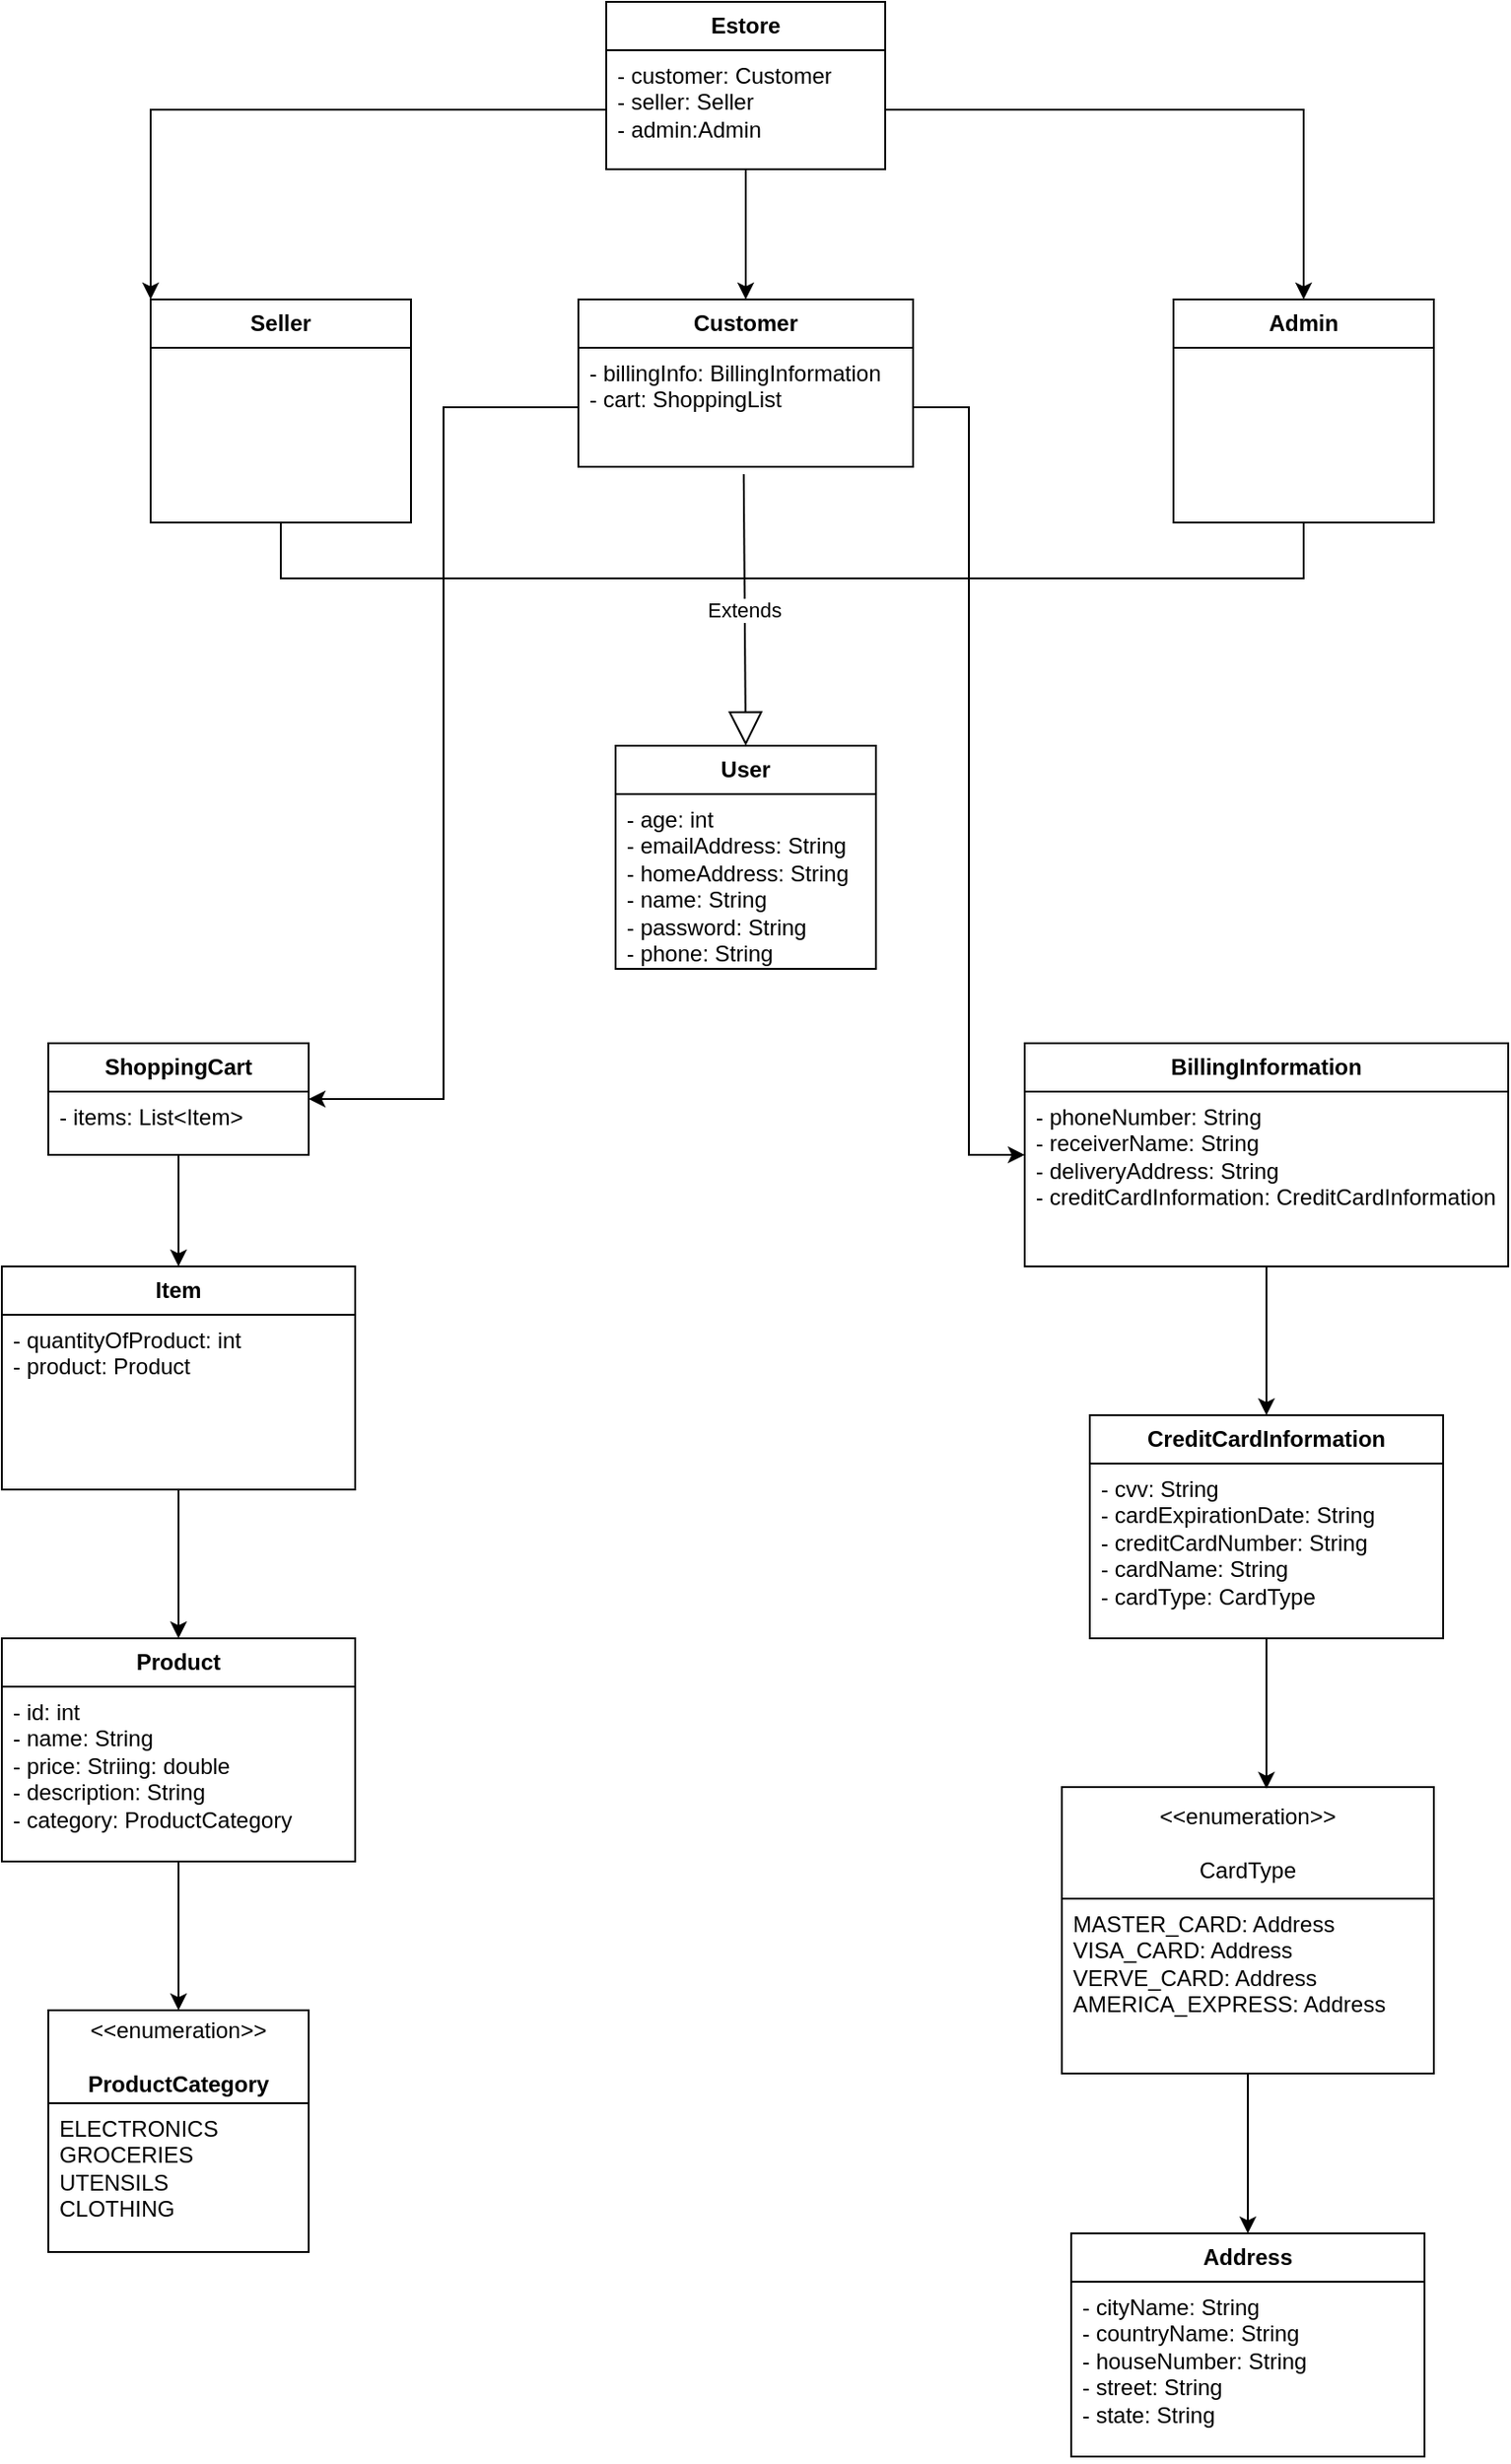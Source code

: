 <mxfile version="23.1.5" type="device">
  <diagram id="C5RBs43oDa-KdzZeNtuy" name="Page-1">
    <mxGraphModel dx="1120" dy="572" grid="1" gridSize="10" guides="1" tooltips="1" connect="1" arrows="1" fold="1" page="1" pageScale="1" pageWidth="827" pageHeight="1169" background="none" math="0" shadow="0">
      <root>
        <mxCell id="WIyWlLk6GJQsqaUBKTNV-0" />
        <mxCell id="WIyWlLk6GJQsqaUBKTNV-1" parent="WIyWlLk6GJQsqaUBKTNV-0" />
        <mxCell id="eEb9qLzGj0JwlWNOs8kG-39" style="edgeStyle=orthogonalEdgeStyle;rounded=0;orthogonalLoop=1;jettySize=auto;html=1;" edge="1" parent="WIyWlLk6GJQsqaUBKTNV-1" source="bomawsoPxQ3AvJL3vk1d-0" target="bomawsoPxQ3AvJL3vk1d-6">
          <mxGeometry relative="1" as="geometry" />
        </mxCell>
        <mxCell id="bomawsoPxQ3AvJL3vk1d-0" value="&lt;b&gt;Estore&lt;/b&gt;" style="swimlane;fontStyle=0;childLayout=stackLayout;horizontal=1;startSize=26;fillColor=none;horizontalStack=0;resizeParent=1;resizeParentMax=0;resizeLast=0;collapsible=1;marginBottom=0;whiteSpace=wrap;html=1;" parent="WIyWlLk6GJQsqaUBKTNV-1" vertex="1">
          <mxGeometry x="325" width="150" height="90" as="geometry" />
        </mxCell>
        <mxCell id="bomawsoPxQ3AvJL3vk1d-1" value="- customer: Customer&lt;br&gt;- seller: Seller&lt;br&gt;- admin:Admin" style="text;strokeColor=none;fillColor=none;align=left;verticalAlign=top;spacingLeft=4;spacingRight=4;overflow=hidden;rotatable=0;points=[[0,0.5],[1,0.5]];portConstraint=eastwest;whiteSpace=wrap;html=1;" parent="bomawsoPxQ3AvJL3vk1d-0" vertex="1">
          <mxGeometry y="26" width="150" height="64" as="geometry" />
        </mxCell>
        <mxCell id="bomawsoPxQ3AvJL3vk1d-4" value="&lt;b&gt;User&lt;/b&gt;" style="swimlane;fontStyle=0;childLayout=stackLayout;horizontal=1;startSize=26;fillColor=none;horizontalStack=0;resizeParent=1;resizeParentMax=0;resizeLast=0;collapsible=1;marginBottom=0;whiteSpace=wrap;html=1;" parent="WIyWlLk6GJQsqaUBKTNV-1" vertex="1">
          <mxGeometry x="330" y="400" width="140" height="120" as="geometry" />
        </mxCell>
        <mxCell id="bomawsoPxQ3AvJL3vk1d-5" value="- age: int&lt;br&gt;- emailAddress: String&lt;br&gt;- homeAddress: String&lt;br&gt;- name: String&lt;br&gt;- password: String&lt;br&gt;- phone: String&lt;div&gt;&lt;br&gt;&lt;/div&gt;" style="text;strokeColor=none;fillColor=none;align=left;verticalAlign=top;spacingLeft=4;spacingRight=4;overflow=hidden;rotatable=0;points=[[0,0.5],[1,0.5]];portConstraint=eastwest;whiteSpace=wrap;html=1;" parent="bomawsoPxQ3AvJL3vk1d-4" vertex="1">
          <mxGeometry y="26" width="140" height="94" as="geometry" />
        </mxCell>
        <mxCell id="bomawsoPxQ3AvJL3vk1d-6" value="&lt;b&gt;Customer&lt;/b&gt;" style="swimlane;fontStyle=0;childLayout=stackLayout;horizontal=1;startSize=26;fillColor=none;horizontalStack=0;resizeParent=1;resizeParentMax=0;resizeLast=0;collapsible=1;marginBottom=0;whiteSpace=wrap;html=1;" parent="WIyWlLk6GJQsqaUBKTNV-1" vertex="1">
          <mxGeometry x="310" y="160" width="180" height="90" as="geometry" />
        </mxCell>
        <mxCell id="bomawsoPxQ3AvJL3vk1d-7" value="- billingInfo: BillingInformation&lt;br&gt;- cart: ShoppingList" style="text;strokeColor=none;fillColor=none;align=left;verticalAlign=top;spacingLeft=4;spacingRight=4;overflow=hidden;rotatable=0;points=[[0,0.5],[1,0.5]];portConstraint=eastwest;whiteSpace=wrap;html=1;" parent="bomawsoPxQ3AvJL3vk1d-6" vertex="1">
          <mxGeometry y="26" width="180" height="64" as="geometry" />
        </mxCell>
        <mxCell id="eEb9qLzGj0JwlWNOs8kG-47" style="edgeStyle=orthogonalEdgeStyle;rounded=0;orthogonalLoop=1;jettySize=auto;html=1;entryX=0.5;entryY=0;entryDx=0;entryDy=0;" edge="1" parent="WIyWlLk6GJQsqaUBKTNV-1" source="bomawsoPxQ3AvJL3vk1d-8" target="bomawsoPxQ3AvJL3vk1d-12">
          <mxGeometry relative="1" as="geometry" />
        </mxCell>
        <mxCell id="bomawsoPxQ3AvJL3vk1d-8" value="&lt;b&gt;ShoppingCart&lt;/b&gt;" style="swimlane;fontStyle=0;childLayout=stackLayout;horizontal=1;startSize=26;fillColor=none;horizontalStack=0;resizeParent=1;resizeParentMax=0;resizeLast=0;collapsible=1;marginBottom=0;whiteSpace=wrap;html=1;" parent="WIyWlLk6GJQsqaUBKTNV-1" vertex="1">
          <mxGeometry x="25" y="560" width="140" height="60" as="geometry" />
        </mxCell>
        <mxCell id="bomawsoPxQ3AvJL3vk1d-9" value="- items: List&amp;lt;Item&amp;gt;" style="text;strokeColor=none;fillColor=none;align=left;verticalAlign=top;spacingLeft=4;spacingRight=4;overflow=hidden;rotatable=0;points=[[0,0.5],[1,0.5]];portConstraint=eastwest;whiteSpace=wrap;html=1;" parent="bomawsoPxQ3AvJL3vk1d-8" vertex="1">
          <mxGeometry y="26" width="140" height="34" as="geometry" />
        </mxCell>
        <mxCell id="bomawsoPxQ3AvJL3vk1d-10" value="&lt;b&gt;Seller&lt;/b&gt;" style="swimlane;fontStyle=0;childLayout=stackLayout;horizontal=1;startSize=26;fillColor=none;horizontalStack=0;resizeParent=1;resizeParentMax=0;resizeLast=0;collapsible=1;marginBottom=0;whiteSpace=wrap;html=1;" parent="WIyWlLk6GJQsqaUBKTNV-1" vertex="1">
          <mxGeometry x="80" y="160" width="140" height="120" as="geometry" />
        </mxCell>
        <mxCell id="eEb9qLzGj0JwlWNOs8kG-53" style="edgeStyle=orthogonalEdgeStyle;rounded=0;orthogonalLoop=1;jettySize=auto;html=1;entryX=0.5;entryY=0;entryDx=0;entryDy=0;" edge="1" parent="WIyWlLk6GJQsqaUBKTNV-1" source="bomawsoPxQ3AvJL3vk1d-12" target="bomawsoPxQ3AvJL3vk1d-14">
          <mxGeometry relative="1" as="geometry" />
        </mxCell>
        <mxCell id="bomawsoPxQ3AvJL3vk1d-12" value="&lt;b&gt;Item&lt;/b&gt;" style="swimlane;fontStyle=0;childLayout=stackLayout;horizontal=1;startSize=26;fillColor=none;horizontalStack=0;resizeParent=1;resizeParentMax=0;resizeLast=0;collapsible=1;marginBottom=0;whiteSpace=wrap;html=1;" parent="WIyWlLk6GJQsqaUBKTNV-1" vertex="1">
          <mxGeometry y="680" width="190" height="120" as="geometry" />
        </mxCell>
        <mxCell id="bomawsoPxQ3AvJL3vk1d-13" value="- quantityOfProduct: int&lt;br&gt;- product: Product" style="text;strokeColor=none;fillColor=none;align=left;verticalAlign=top;spacingLeft=4;spacingRight=4;overflow=hidden;rotatable=0;points=[[0,0.5],[1,0.5]];portConstraint=eastwest;whiteSpace=wrap;html=1;" parent="bomawsoPxQ3AvJL3vk1d-12" vertex="1">
          <mxGeometry y="26" width="190" height="94" as="geometry" />
        </mxCell>
        <mxCell id="eEb9qLzGj0JwlWNOs8kG-56" style="edgeStyle=orthogonalEdgeStyle;rounded=0;orthogonalLoop=1;jettySize=auto;html=1;entryX=0.5;entryY=0;entryDx=0;entryDy=0;" edge="1" parent="WIyWlLk6GJQsqaUBKTNV-1" source="bomawsoPxQ3AvJL3vk1d-14" target="eEb9qLzGj0JwlWNOs8kG-49">
          <mxGeometry relative="1" as="geometry" />
        </mxCell>
        <mxCell id="bomawsoPxQ3AvJL3vk1d-14" value="&lt;b&gt;Product&lt;/b&gt;" style="swimlane;fontStyle=0;childLayout=stackLayout;horizontal=1;startSize=26;fillColor=none;horizontalStack=0;resizeParent=1;resizeParentMax=0;resizeLast=0;collapsible=1;marginBottom=0;whiteSpace=wrap;html=1;" parent="WIyWlLk6GJQsqaUBKTNV-1" vertex="1">
          <mxGeometry y="880" width="190" height="120" as="geometry" />
        </mxCell>
        <mxCell id="bomawsoPxQ3AvJL3vk1d-15" value="- id: int&lt;br&gt;- name: String&lt;br&gt;- price: Striing: double&lt;br&gt;- description: String&lt;br&gt;- category: ProductCategory" style="text;strokeColor=none;fillColor=none;align=left;verticalAlign=top;spacingLeft=4;spacingRight=4;overflow=hidden;rotatable=0;points=[[0,0.5],[1,0.5]];portConstraint=eastwest;whiteSpace=wrap;html=1;" parent="bomawsoPxQ3AvJL3vk1d-14" vertex="1">
          <mxGeometry y="26" width="190" height="94" as="geometry" />
        </mxCell>
        <mxCell id="eEb9qLzGj0JwlWNOs8kG-59" style="edgeStyle=orthogonalEdgeStyle;rounded=0;orthogonalLoop=1;jettySize=auto;html=1;entryX=0.5;entryY=0;entryDx=0;entryDy=0;" edge="1" parent="WIyWlLk6GJQsqaUBKTNV-1" source="bomawsoPxQ3AvJL3vk1d-18" target="bomawsoPxQ3AvJL3vk1d-20">
          <mxGeometry relative="1" as="geometry" />
        </mxCell>
        <mxCell id="bomawsoPxQ3AvJL3vk1d-18" value="&lt;b&gt;BillingInformation&lt;/b&gt;" style="swimlane;fontStyle=0;childLayout=stackLayout;horizontal=1;startSize=26;fillColor=none;horizontalStack=0;resizeParent=1;resizeParentMax=0;resizeLast=0;collapsible=1;marginBottom=0;whiteSpace=wrap;html=1;" parent="WIyWlLk6GJQsqaUBKTNV-1" vertex="1">
          <mxGeometry x="550" y="560" width="260" height="120" as="geometry" />
        </mxCell>
        <mxCell id="bomawsoPxQ3AvJL3vk1d-19" value="- phoneNumber: String&lt;br&gt;- receiverName: String&lt;br&gt;- deliveryAddress: String&lt;br&gt;- creditCardInformation: CreditCardInformation" style="text;strokeColor=none;fillColor=none;align=left;verticalAlign=top;spacingLeft=4;spacingRight=4;overflow=hidden;rotatable=0;points=[[0,0.5],[1,0.5]];portConstraint=eastwest;whiteSpace=wrap;html=1;" parent="bomawsoPxQ3AvJL3vk1d-18" vertex="1">
          <mxGeometry y="26" width="260" height="94" as="geometry" />
        </mxCell>
        <mxCell id="bomawsoPxQ3AvJL3vk1d-20" value="&lt;b&gt;CreditCardInformation&lt;/b&gt;" style="swimlane;fontStyle=0;childLayout=stackLayout;horizontal=1;startSize=26;fillColor=none;horizontalStack=0;resizeParent=1;resizeParentMax=0;resizeLast=0;collapsible=1;marginBottom=0;whiteSpace=wrap;html=1;" parent="WIyWlLk6GJQsqaUBKTNV-1" vertex="1">
          <mxGeometry x="585" y="760" width="190" height="120" as="geometry" />
        </mxCell>
        <mxCell id="bomawsoPxQ3AvJL3vk1d-21" value="- cvv: String&lt;br&gt;- cardExpirationDate: String&lt;br&gt;- creditCardNumber: String&lt;br&gt;- cardName: String&lt;br&gt;- cardType: CardType&amp;nbsp;" style="text;strokeColor=none;fillColor=none;align=left;verticalAlign=top;spacingLeft=4;spacingRight=4;overflow=hidden;rotatable=0;points=[[0,0.5],[1,0.5]];portConstraint=eastwest;whiteSpace=wrap;html=1;" parent="bomawsoPxQ3AvJL3vk1d-20" vertex="1">
          <mxGeometry y="26" width="190" height="94" as="geometry" />
        </mxCell>
        <mxCell id="eEb9qLzGj0JwlWNOs8kG-63" style="edgeStyle=orthogonalEdgeStyle;rounded=0;orthogonalLoop=1;jettySize=auto;html=1;entryX=0.5;entryY=0;entryDx=0;entryDy=0;" edge="1" parent="WIyWlLk6GJQsqaUBKTNV-1" source="bomawsoPxQ3AvJL3vk1d-22" target="bomawsoPxQ3AvJL3vk1d-24">
          <mxGeometry relative="1" as="geometry" />
        </mxCell>
        <mxCell id="bomawsoPxQ3AvJL3vk1d-22" value="&amp;lt;&amp;lt;enumeration&amp;gt;&amp;gt;&lt;br&gt;&lt;br&gt;CardType" style="swimlane;fontStyle=0;childLayout=stackLayout;horizontal=1;startSize=60;fillColor=none;horizontalStack=0;resizeParent=1;resizeParentMax=0;resizeLast=0;collapsible=1;marginBottom=0;whiteSpace=wrap;html=1;" parent="WIyWlLk6GJQsqaUBKTNV-1" vertex="1">
          <mxGeometry x="570" y="960" width="200" height="154" as="geometry" />
        </mxCell>
        <mxCell id="bomawsoPxQ3AvJL3vk1d-23" value="MASTER_CARD: Address&lt;br&gt;VISA_CARD: Address&lt;br&gt;VERVE_CARD: Address&lt;br&gt;AMERICA_EXPRESS: Address" style="text;strokeColor=none;fillColor=none;align=left;verticalAlign=top;spacingLeft=4;spacingRight=4;overflow=hidden;rotatable=0;points=[[0,0.5],[1,0.5]];portConstraint=eastwest;whiteSpace=wrap;html=1;" parent="bomawsoPxQ3AvJL3vk1d-22" vertex="1">
          <mxGeometry y="60" width="200" height="94" as="geometry" />
        </mxCell>
        <mxCell id="bomawsoPxQ3AvJL3vk1d-24" value="&lt;b&gt;Address&lt;/b&gt;" style="swimlane;fontStyle=0;childLayout=stackLayout;horizontal=1;startSize=26;fillColor=none;horizontalStack=0;resizeParent=1;resizeParentMax=0;resizeLast=0;collapsible=1;marginBottom=0;whiteSpace=wrap;html=1;" parent="WIyWlLk6GJQsqaUBKTNV-1" vertex="1">
          <mxGeometry x="575" y="1200" width="190" height="120" as="geometry" />
        </mxCell>
        <mxCell id="bomawsoPxQ3AvJL3vk1d-25" value="- cityName: String&lt;br&gt;- countryName: String&lt;br&gt;- houseNumber: String&lt;br&gt;- street: String&lt;br&gt;- state: String" style="text;strokeColor=none;fillColor=none;align=left;verticalAlign=top;spacingLeft=4;spacingRight=4;overflow=hidden;rotatable=0;points=[[0,0.5],[1,0.5]];portConstraint=eastwest;whiteSpace=wrap;html=1;" parent="bomawsoPxQ3AvJL3vk1d-24" vertex="1">
          <mxGeometry y="26" width="190" height="94" as="geometry" />
        </mxCell>
        <mxCell id="bomawsoPxQ3AvJL3vk1d-26" value="&lt;b&gt;Admin&lt;/b&gt;" style="swimlane;fontStyle=0;childLayout=stackLayout;horizontal=1;startSize=26;fillColor=none;horizontalStack=0;resizeParent=1;resizeParentMax=0;resizeLast=0;collapsible=1;marginBottom=0;whiteSpace=wrap;html=1;" parent="WIyWlLk6GJQsqaUBKTNV-1" vertex="1">
          <mxGeometry x="630" y="160" width="140" height="120" as="geometry" />
        </mxCell>
        <mxCell id="eEb9qLzGj0JwlWNOs8kG-37" style="edgeStyle=orthogonalEdgeStyle;rounded=0;orthogonalLoop=1;jettySize=auto;html=1;entryX=0;entryY=0;entryDx=0;entryDy=0;" edge="1" parent="WIyWlLk6GJQsqaUBKTNV-1" source="bomawsoPxQ3AvJL3vk1d-1" target="bomawsoPxQ3AvJL3vk1d-10">
          <mxGeometry relative="1" as="geometry" />
        </mxCell>
        <mxCell id="eEb9qLzGj0JwlWNOs8kG-41" style="edgeStyle=orthogonalEdgeStyle;rounded=0;orthogonalLoop=1;jettySize=auto;html=1;entryX=0.5;entryY=0;entryDx=0;entryDy=0;" edge="1" parent="WIyWlLk6GJQsqaUBKTNV-1" source="bomawsoPxQ3AvJL3vk1d-1" target="bomawsoPxQ3AvJL3vk1d-26">
          <mxGeometry relative="1" as="geometry" />
        </mxCell>
        <mxCell id="eEb9qLzGj0JwlWNOs8kG-42" value="Extends" style="endArrow=block;endSize=16;endFill=0;html=1;rounded=0;exitX=0.494;exitY=1.063;exitDx=0;exitDy=0;exitPerimeter=0;entryX=0.5;entryY=0;entryDx=0;entryDy=0;" edge="1" parent="WIyWlLk6GJQsqaUBKTNV-1" source="bomawsoPxQ3AvJL3vk1d-7" target="bomawsoPxQ3AvJL3vk1d-4">
          <mxGeometry width="160" relative="1" as="geometry">
            <mxPoint x="330" y="300" as="sourcePoint" />
            <mxPoint x="490" y="300" as="targetPoint" />
          </mxGeometry>
        </mxCell>
        <mxCell id="eEb9qLzGj0JwlWNOs8kG-43" value="" style="endArrow=none;html=1;rounded=0;entryX=0.5;entryY=1;entryDx=0;entryDy=0;" edge="1" parent="WIyWlLk6GJQsqaUBKTNV-1" target="bomawsoPxQ3AvJL3vk1d-10">
          <mxGeometry width="50" height="50" relative="1" as="geometry">
            <mxPoint x="400" y="310" as="sourcePoint" />
            <mxPoint x="160" y="320" as="targetPoint" />
            <Array as="points">
              <mxPoint x="150" y="310" />
            </Array>
          </mxGeometry>
        </mxCell>
        <mxCell id="eEb9qLzGj0JwlWNOs8kG-44" value="" style="endArrow=none;html=1;rounded=0;entryX=0.5;entryY=1;entryDx=0;entryDy=0;" edge="1" parent="WIyWlLk6GJQsqaUBKTNV-1" target="bomawsoPxQ3AvJL3vk1d-26">
          <mxGeometry width="50" height="50" relative="1" as="geometry">
            <mxPoint x="400" y="310" as="sourcePoint" />
            <mxPoint x="700" y="320" as="targetPoint" />
            <Array as="points">
              <mxPoint x="700" y="310" />
            </Array>
          </mxGeometry>
        </mxCell>
        <mxCell id="eEb9qLzGj0JwlWNOs8kG-45" style="edgeStyle=orthogonalEdgeStyle;rounded=0;orthogonalLoop=1;jettySize=auto;html=1;entryX=1;entryY=0.5;entryDx=0;entryDy=0;" edge="1" parent="WIyWlLk6GJQsqaUBKTNV-1" source="bomawsoPxQ3AvJL3vk1d-7" target="bomawsoPxQ3AvJL3vk1d-8">
          <mxGeometry relative="1" as="geometry" />
        </mxCell>
        <mxCell id="eEb9qLzGj0JwlWNOs8kG-46" style="edgeStyle=orthogonalEdgeStyle;rounded=0;orthogonalLoop=1;jettySize=auto;html=1;entryX=0;entryY=0.5;entryDx=0;entryDy=0;" edge="1" parent="WIyWlLk6GJQsqaUBKTNV-1" source="bomawsoPxQ3AvJL3vk1d-7" target="bomawsoPxQ3AvJL3vk1d-18">
          <mxGeometry relative="1" as="geometry" />
        </mxCell>
        <mxCell id="eEb9qLzGj0JwlWNOs8kG-49" value="&amp;lt;&amp;lt;enumeration&amp;gt;&amp;gt;&lt;br&gt;&lt;br&gt;&lt;b&gt;ProductCategory&lt;/b&gt;" style="swimlane;fontStyle=0;childLayout=stackLayout;horizontal=1;startSize=50;fillColor=none;horizontalStack=0;resizeParent=1;resizeParentMax=0;resizeLast=0;collapsible=1;marginBottom=0;whiteSpace=wrap;html=1;" vertex="1" parent="WIyWlLk6GJQsqaUBKTNV-1">
          <mxGeometry x="25" y="1080" width="140" height="130" as="geometry" />
        </mxCell>
        <mxCell id="eEb9qLzGj0JwlWNOs8kG-50" value="ELECTRONICS&lt;br&gt;GROCERIES&lt;br&gt;UTENSILS&lt;br&gt;CLOTHING" style="text;strokeColor=none;fillColor=none;align=left;verticalAlign=top;spacingLeft=4;spacingRight=4;overflow=hidden;rotatable=0;points=[[0,0.5],[1,0.5]];portConstraint=eastwest;whiteSpace=wrap;html=1;" vertex="1" parent="eEb9qLzGj0JwlWNOs8kG-49">
          <mxGeometry y="50" width="140" height="80" as="geometry" />
        </mxCell>
        <mxCell id="eEb9qLzGj0JwlWNOs8kG-62" style="edgeStyle=orthogonalEdgeStyle;rounded=0;orthogonalLoop=1;jettySize=auto;html=1;entryX=0.55;entryY=0.006;entryDx=0;entryDy=0;entryPerimeter=0;" edge="1" parent="WIyWlLk6GJQsqaUBKTNV-1" source="bomawsoPxQ3AvJL3vk1d-20" target="bomawsoPxQ3AvJL3vk1d-22">
          <mxGeometry relative="1" as="geometry" />
        </mxCell>
      </root>
    </mxGraphModel>
  </diagram>
</mxfile>
